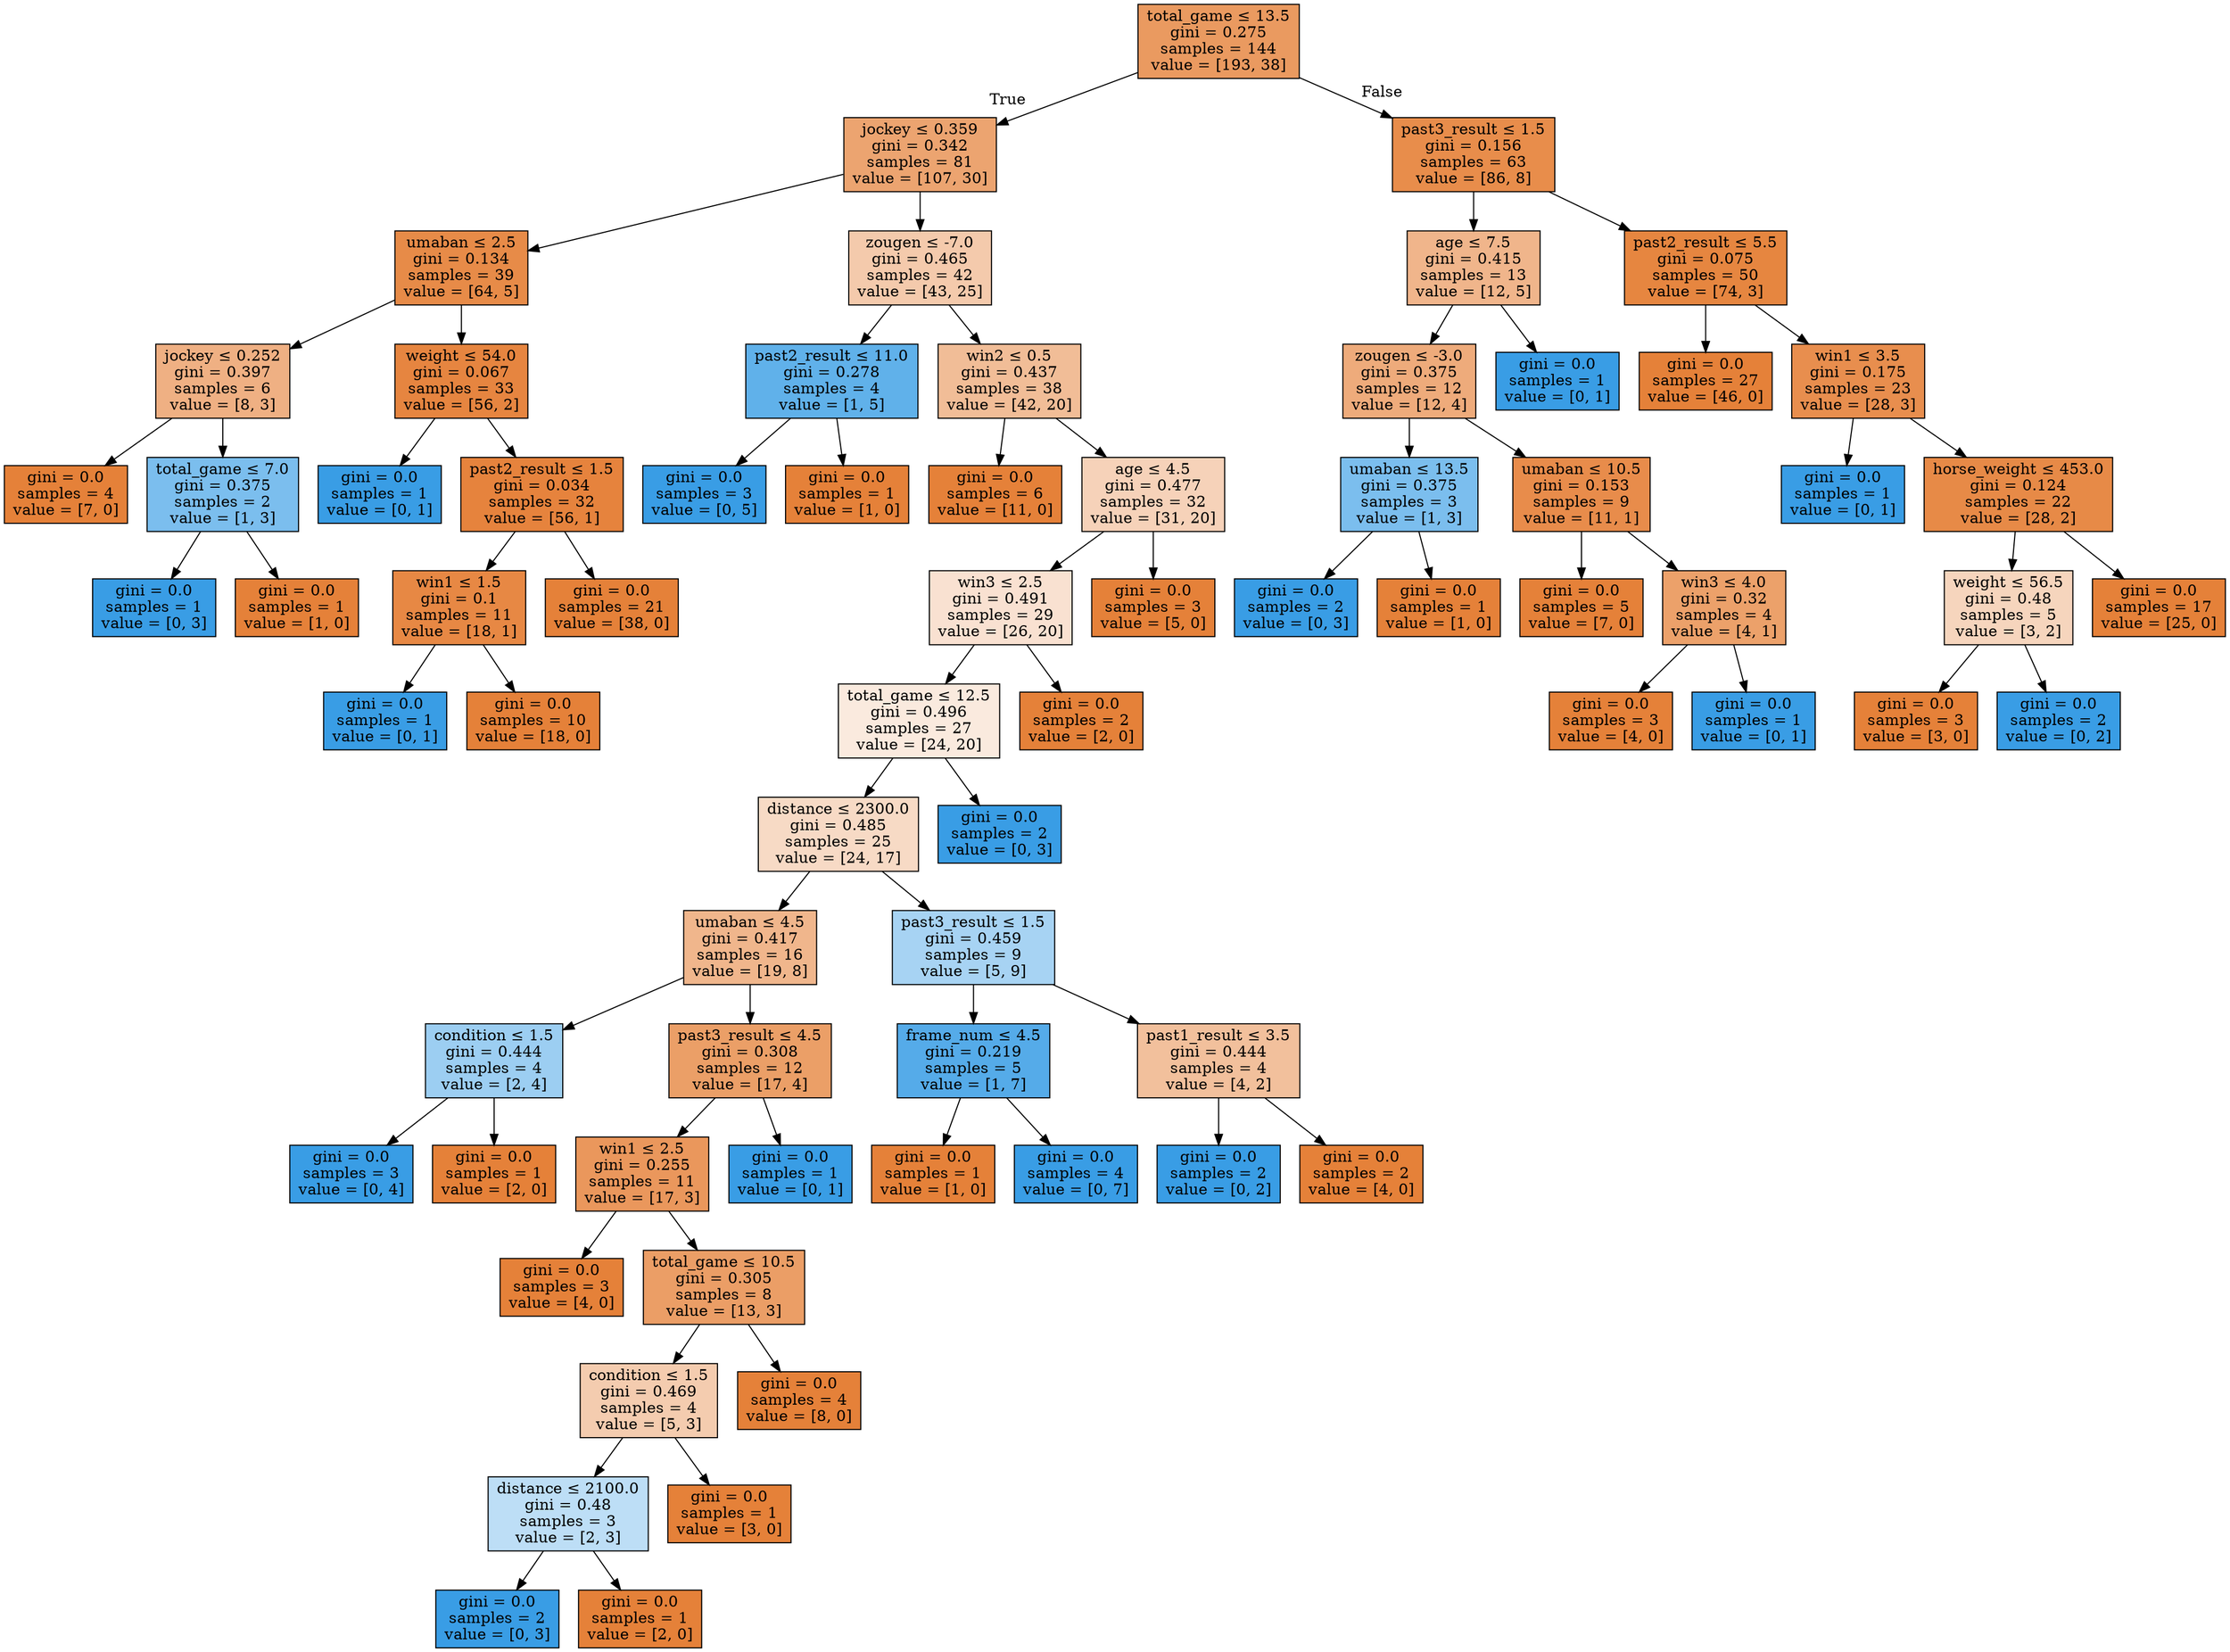 digraph Tree {
node [shape=box, style="filled", color="black"] ;
0 [label=<total_game &le; 13.5<br/>gini = 0.275<br/>samples = 144<br/>value = [193, 38]>, fillcolor="#e58139cd"] ;
1 [label=<jockey &le; 0.359<br/>gini = 0.342<br/>samples = 81<br/>value = [107, 30]>, fillcolor="#e58139b8"] ;
0 -> 1 [labeldistance=2.5, labelangle=45, headlabel="True"] ;
2 [label=<umaban &le; 2.5<br/>gini = 0.134<br/>samples = 39<br/>value = [64, 5]>, fillcolor="#e58139eb"] ;
1 -> 2 ;
3 [label=<jockey &le; 0.252<br/>gini = 0.397<br/>samples = 6<br/>value = [8, 3]>, fillcolor="#e581399f"] ;
2 -> 3 ;
4 [label=<gini = 0.0<br/>samples = 4<br/>value = [7, 0]>, fillcolor="#e58139ff"] ;
3 -> 4 ;
5 [label=<total_game &le; 7.0<br/>gini = 0.375<br/>samples = 2<br/>value = [1, 3]>, fillcolor="#399de5aa"] ;
3 -> 5 ;
6 [label=<gini = 0.0<br/>samples = 1<br/>value = [0, 3]>, fillcolor="#399de5ff"] ;
5 -> 6 ;
7 [label=<gini = 0.0<br/>samples = 1<br/>value = [1, 0]>, fillcolor="#e58139ff"] ;
5 -> 7 ;
8 [label=<weight &le; 54.0<br/>gini = 0.067<br/>samples = 33<br/>value = [56, 2]>, fillcolor="#e58139f6"] ;
2 -> 8 ;
9 [label=<gini = 0.0<br/>samples = 1<br/>value = [0, 1]>, fillcolor="#399de5ff"] ;
8 -> 9 ;
10 [label=<past2_result &le; 1.5<br/>gini = 0.034<br/>samples = 32<br/>value = [56, 1]>, fillcolor="#e58139fa"] ;
8 -> 10 ;
11 [label=<win1 &le; 1.5<br/>gini = 0.1<br/>samples = 11<br/>value = [18, 1]>, fillcolor="#e58139f1"] ;
10 -> 11 ;
12 [label=<gini = 0.0<br/>samples = 1<br/>value = [0, 1]>, fillcolor="#399de5ff"] ;
11 -> 12 ;
13 [label=<gini = 0.0<br/>samples = 10<br/>value = [18, 0]>, fillcolor="#e58139ff"] ;
11 -> 13 ;
14 [label=<gini = 0.0<br/>samples = 21<br/>value = [38, 0]>, fillcolor="#e58139ff"] ;
10 -> 14 ;
15 [label=<zougen &le; -7.0<br/>gini = 0.465<br/>samples = 42<br/>value = [43, 25]>, fillcolor="#e581396b"] ;
1 -> 15 ;
16 [label=<past2_result &le; 11.0<br/>gini = 0.278<br/>samples = 4<br/>value = [1, 5]>, fillcolor="#399de5cc"] ;
15 -> 16 ;
17 [label=<gini = 0.0<br/>samples = 3<br/>value = [0, 5]>, fillcolor="#399de5ff"] ;
16 -> 17 ;
18 [label=<gini = 0.0<br/>samples = 1<br/>value = [1, 0]>, fillcolor="#e58139ff"] ;
16 -> 18 ;
19 [label=<win2 &le; 0.5<br/>gini = 0.437<br/>samples = 38<br/>value = [42, 20]>, fillcolor="#e5813986"] ;
15 -> 19 ;
20 [label=<gini = 0.0<br/>samples = 6<br/>value = [11, 0]>, fillcolor="#e58139ff"] ;
19 -> 20 ;
21 [label=<age &le; 4.5<br/>gini = 0.477<br/>samples = 32<br/>value = [31, 20]>, fillcolor="#e581395a"] ;
19 -> 21 ;
22 [label=<win3 &le; 2.5<br/>gini = 0.491<br/>samples = 29<br/>value = [26, 20]>, fillcolor="#e581393b"] ;
21 -> 22 ;
23 [label=<total_game &le; 12.5<br/>gini = 0.496<br/>samples = 27<br/>value = [24, 20]>, fillcolor="#e581392a"] ;
22 -> 23 ;
24 [label=<distance &le; 2300.0<br/>gini = 0.485<br/>samples = 25<br/>value = [24, 17]>, fillcolor="#e581394a"] ;
23 -> 24 ;
25 [label=<umaban &le; 4.5<br/>gini = 0.417<br/>samples = 16<br/>value = [19, 8]>, fillcolor="#e5813994"] ;
24 -> 25 ;
26 [label=<condition &le; 1.5<br/>gini = 0.444<br/>samples = 4<br/>value = [2, 4]>, fillcolor="#399de57f"] ;
25 -> 26 ;
27 [label=<gini = 0.0<br/>samples = 3<br/>value = [0, 4]>, fillcolor="#399de5ff"] ;
26 -> 27 ;
28 [label=<gini = 0.0<br/>samples = 1<br/>value = [2, 0]>, fillcolor="#e58139ff"] ;
26 -> 28 ;
29 [label=<past3_result &le; 4.5<br/>gini = 0.308<br/>samples = 12<br/>value = [17, 4]>, fillcolor="#e58139c3"] ;
25 -> 29 ;
30 [label=<win1 &le; 2.5<br/>gini = 0.255<br/>samples = 11<br/>value = [17, 3]>, fillcolor="#e58139d2"] ;
29 -> 30 ;
31 [label=<gini = 0.0<br/>samples = 3<br/>value = [4, 0]>, fillcolor="#e58139ff"] ;
30 -> 31 ;
32 [label=<total_game &le; 10.5<br/>gini = 0.305<br/>samples = 8<br/>value = [13, 3]>, fillcolor="#e58139c4"] ;
30 -> 32 ;
33 [label=<condition &le; 1.5<br/>gini = 0.469<br/>samples = 4<br/>value = [5, 3]>, fillcolor="#e5813966"] ;
32 -> 33 ;
34 [label=<distance &le; 2100.0<br/>gini = 0.48<br/>samples = 3<br/>value = [2, 3]>, fillcolor="#399de555"] ;
33 -> 34 ;
35 [label=<gini = 0.0<br/>samples = 2<br/>value = [0, 3]>, fillcolor="#399de5ff"] ;
34 -> 35 ;
36 [label=<gini = 0.0<br/>samples = 1<br/>value = [2, 0]>, fillcolor="#e58139ff"] ;
34 -> 36 ;
37 [label=<gini = 0.0<br/>samples = 1<br/>value = [3, 0]>, fillcolor="#e58139ff"] ;
33 -> 37 ;
38 [label=<gini = 0.0<br/>samples = 4<br/>value = [8, 0]>, fillcolor="#e58139ff"] ;
32 -> 38 ;
39 [label=<gini = 0.0<br/>samples = 1<br/>value = [0, 1]>, fillcolor="#399de5ff"] ;
29 -> 39 ;
40 [label=<past3_result &le; 1.5<br/>gini = 0.459<br/>samples = 9<br/>value = [5, 9]>, fillcolor="#399de571"] ;
24 -> 40 ;
41 [label=<frame_num &le; 4.5<br/>gini = 0.219<br/>samples = 5<br/>value = [1, 7]>, fillcolor="#399de5db"] ;
40 -> 41 ;
42 [label=<gini = 0.0<br/>samples = 1<br/>value = [1, 0]>, fillcolor="#e58139ff"] ;
41 -> 42 ;
43 [label=<gini = 0.0<br/>samples = 4<br/>value = [0, 7]>, fillcolor="#399de5ff"] ;
41 -> 43 ;
44 [label=<past1_result &le; 3.5<br/>gini = 0.444<br/>samples = 4<br/>value = [4, 2]>, fillcolor="#e581397f"] ;
40 -> 44 ;
45 [label=<gini = 0.0<br/>samples = 2<br/>value = [0, 2]>, fillcolor="#399de5ff"] ;
44 -> 45 ;
46 [label=<gini = 0.0<br/>samples = 2<br/>value = [4, 0]>, fillcolor="#e58139ff"] ;
44 -> 46 ;
47 [label=<gini = 0.0<br/>samples = 2<br/>value = [0, 3]>, fillcolor="#399de5ff"] ;
23 -> 47 ;
48 [label=<gini = 0.0<br/>samples = 2<br/>value = [2, 0]>, fillcolor="#e58139ff"] ;
22 -> 48 ;
49 [label=<gini = 0.0<br/>samples = 3<br/>value = [5, 0]>, fillcolor="#e58139ff"] ;
21 -> 49 ;
50 [label=<past3_result &le; 1.5<br/>gini = 0.156<br/>samples = 63<br/>value = [86, 8]>, fillcolor="#e58139e7"] ;
0 -> 50 [labeldistance=2.5, labelangle=-45, headlabel="False"] ;
51 [label=<age &le; 7.5<br/>gini = 0.415<br/>samples = 13<br/>value = [12, 5]>, fillcolor="#e5813995"] ;
50 -> 51 ;
52 [label=<zougen &le; -3.0<br/>gini = 0.375<br/>samples = 12<br/>value = [12, 4]>, fillcolor="#e58139aa"] ;
51 -> 52 ;
53 [label=<umaban &le; 13.5<br/>gini = 0.375<br/>samples = 3<br/>value = [1, 3]>, fillcolor="#399de5aa"] ;
52 -> 53 ;
54 [label=<gini = 0.0<br/>samples = 2<br/>value = [0, 3]>, fillcolor="#399de5ff"] ;
53 -> 54 ;
55 [label=<gini = 0.0<br/>samples = 1<br/>value = [1, 0]>, fillcolor="#e58139ff"] ;
53 -> 55 ;
56 [label=<umaban &le; 10.5<br/>gini = 0.153<br/>samples = 9<br/>value = [11, 1]>, fillcolor="#e58139e8"] ;
52 -> 56 ;
57 [label=<gini = 0.0<br/>samples = 5<br/>value = [7, 0]>, fillcolor="#e58139ff"] ;
56 -> 57 ;
58 [label=<win3 &le; 4.0<br/>gini = 0.32<br/>samples = 4<br/>value = [4, 1]>, fillcolor="#e58139bf"] ;
56 -> 58 ;
59 [label=<gini = 0.0<br/>samples = 3<br/>value = [4, 0]>, fillcolor="#e58139ff"] ;
58 -> 59 ;
60 [label=<gini = 0.0<br/>samples = 1<br/>value = [0, 1]>, fillcolor="#399de5ff"] ;
58 -> 60 ;
61 [label=<gini = 0.0<br/>samples = 1<br/>value = [0, 1]>, fillcolor="#399de5ff"] ;
51 -> 61 ;
62 [label=<past2_result &le; 5.5<br/>gini = 0.075<br/>samples = 50<br/>value = [74, 3]>, fillcolor="#e58139f5"] ;
50 -> 62 ;
63 [label=<gini = 0.0<br/>samples = 27<br/>value = [46, 0]>, fillcolor="#e58139ff"] ;
62 -> 63 ;
64 [label=<win1 &le; 3.5<br/>gini = 0.175<br/>samples = 23<br/>value = [28, 3]>, fillcolor="#e58139e4"] ;
62 -> 64 ;
65 [label=<gini = 0.0<br/>samples = 1<br/>value = [0, 1]>, fillcolor="#399de5ff"] ;
64 -> 65 ;
66 [label=<horse_weight &le; 453.0<br/>gini = 0.124<br/>samples = 22<br/>value = [28, 2]>, fillcolor="#e58139ed"] ;
64 -> 66 ;
67 [label=<weight &le; 56.5<br/>gini = 0.48<br/>samples = 5<br/>value = [3, 2]>, fillcolor="#e5813955"] ;
66 -> 67 ;
68 [label=<gini = 0.0<br/>samples = 3<br/>value = [3, 0]>, fillcolor="#e58139ff"] ;
67 -> 68 ;
69 [label=<gini = 0.0<br/>samples = 2<br/>value = [0, 2]>, fillcolor="#399de5ff"] ;
67 -> 69 ;
70 [label=<gini = 0.0<br/>samples = 17<br/>value = [25, 0]>, fillcolor="#e58139ff"] ;
66 -> 70 ;
}